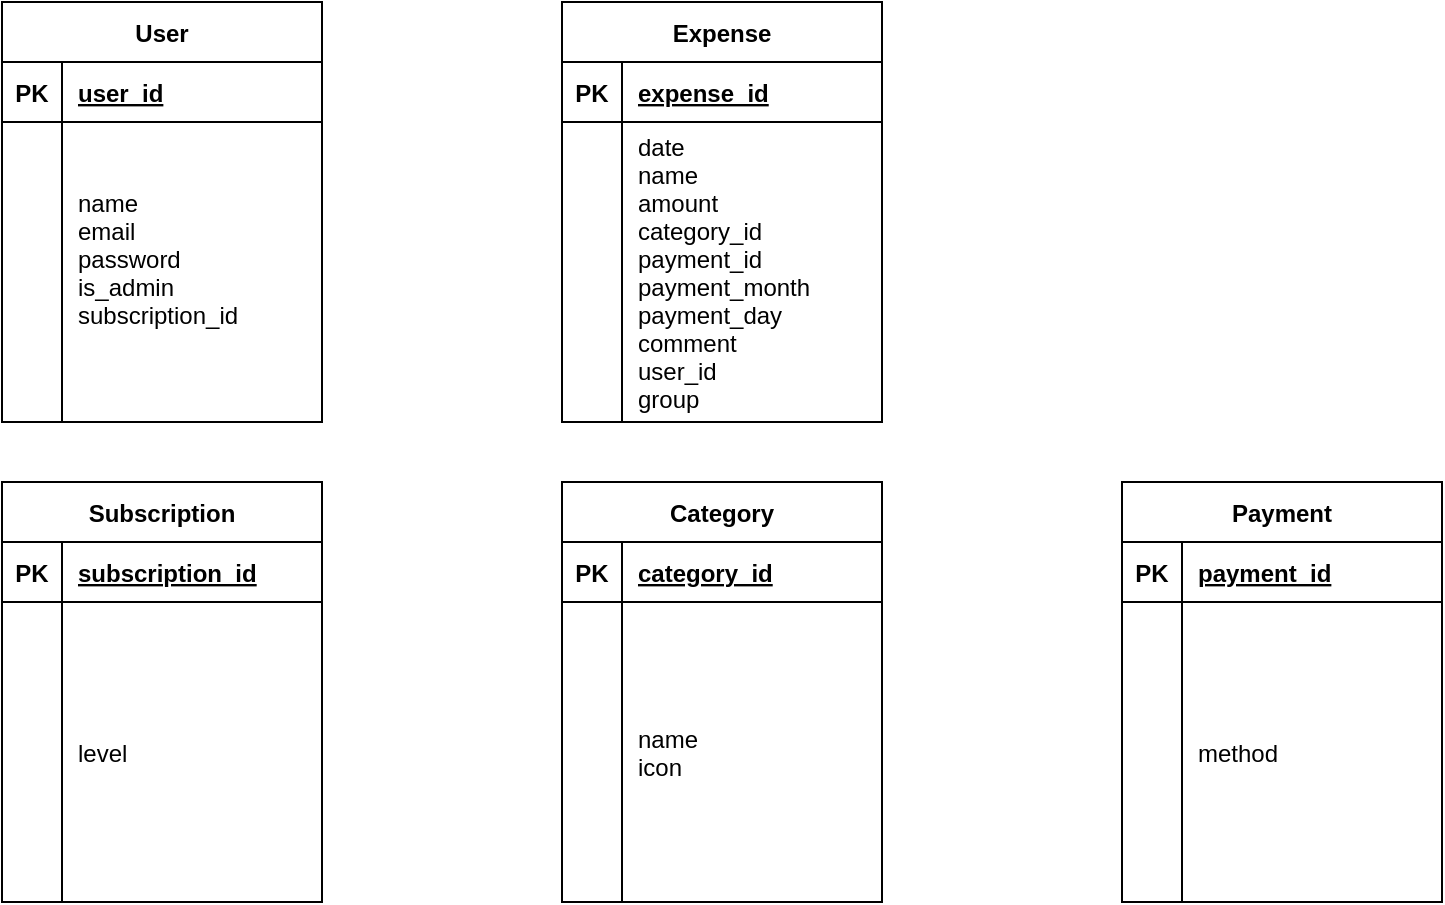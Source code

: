 <mxfile version="22.1.21" type="device">
  <diagram id="R2lEEEUBdFMjLlhIrx00" name="Page-1">
    <mxGraphModel dx="1050" dy="522" grid="1" gridSize="10" guides="1" tooltips="1" connect="1" arrows="1" fold="1" page="1" pageScale="1" pageWidth="850" pageHeight="1100" math="0" shadow="0" extFonts="Permanent Marker^https://fonts.googleapis.com/css?family=Permanent+Marker">
      <root>
        <mxCell id="0" />
        <mxCell id="1" parent="0" />
        <mxCell id="C-vyLk0tnHw3VtMMgP7b-23" value="User" style="shape=table;startSize=30;container=1;collapsible=1;childLayout=tableLayout;fixedRows=1;rowLines=0;fontStyle=1;align=center;resizeLast=1;" parent="1" vertex="1">
          <mxGeometry y="120" width="160" height="210" as="geometry" />
        </mxCell>
        <mxCell id="C-vyLk0tnHw3VtMMgP7b-24" value="" style="shape=partialRectangle;collapsible=0;dropTarget=0;pointerEvents=0;fillColor=none;points=[[0,0.5],[1,0.5]];portConstraint=eastwest;top=0;left=0;right=0;bottom=1;" parent="C-vyLk0tnHw3VtMMgP7b-23" vertex="1">
          <mxGeometry y="30" width="160" height="30" as="geometry" />
        </mxCell>
        <mxCell id="C-vyLk0tnHw3VtMMgP7b-25" value="PK" style="shape=partialRectangle;overflow=hidden;connectable=0;fillColor=none;top=0;left=0;bottom=0;right=0;fontStyle=1;" parent="C-vyLk0tnHw3VtMMgP7b-24" vertex="1">
          <mxGeometry width="30" height="30" as="geometry">
            <mxRectangle width="30" height="30" as="alternateBounds" />
          </mxGeometry>
        </mxCell>
        <mxCell id="C-vyLk0tnHw3VtMMgP7b-26" value="user_id" style="shape=partialRectangle;overflow=hidden;connectable=0;fillColor=none;top=0;left=0;bottom=0;right=0;align=left;spacingLeft=6;fontStyle=5;" parent="C-vyLk0tnHw3VtMMgP7b-24" vertex="1">
          <mxGeometry x="30" width="130" height="30" as="geometry">
            <mxRectangle width="130" height="30" as="alternateBounds" />
          </mxGeometry>
        </mxCell>
        <mxCell id="C-vyLk0tnHw3VtMMgP7b-27" value="" style="shape=partialRectangle;collapsible=0;dropTarget=0;pointerEvents=0;fillColor=none;points=[[0,0.5],[1,0.5]];portConstraint=eastwest;top=0;left=0;right=0;bottom=0;" parent="C-vyLk0tnHw3VtMMgP7b-23" vertex="1">
          <mxGeometry y="60" width="160" height="150" as="geometry" />
        </mxCell>
        <mxCell id="C-vyLk0tnHw3VtMMgP7b-28" value="" style="shape=partialRectangle;overflow=hidden;connectable=0;fillColor=none;top=0;left=0;bottom=0;right=0;" parent="C-vyLk0tnHw3VtMMgP7b-27" vertex="1">
          <mxGeometry width="30" height="150" as="geometry">
            <mxRectangle width="30" height="150" as="alternateBounds" />
          </mxGeometry>
        </mxCell>
        <mxCell id="C-vyLk0tnHw3VtMMgP7b-29" value="name&#xa;email&#xa;password&#xa;is_admin&#xa;subscription_id&#xa;" style="shape=partialRectangle;overflow=hidden;connectable=0;fillColor=none;top=0;left=0;bottom=0;right=0;align=left;spacingLeft=6;" parent="C-vyLk0tnHw3VtMMgP7b-27" vertex="1">
          <mxGeometry x="30" width="130" height="150" as="geometry">
            <mxRectangle width="130" height="150" as="alternateBounds" />
          </mxGeometry>
        </mxCell>
        <mxCell id="KHz1uKhOzh5N2RHGCZKY-1" value="Expense" style="shape=table;startSize=30;container=1;collapsible=1;childLayout=tableLayout;fixedRows=1;rowLines=0;fontStyle=1;align=center;resizeLast=1;" parent="1" vertex="1">
          <mxGeometry x="280" y="120" width="160" height="210" as="geometry" />
        </mxCell>
        <mxCell id="KHz1uKhOzh5N2RHGCZKY-2" value="" style="shape=partialRectangle;collapsible=0;dropTarget=0;pointerEvents=0;fillColor=none;points=[[0,0.5],[1,0.5]];portConstraint=eastwest;top=0;left=0;right=0;bottom=1;" parent="KHz1uKhOzh5N2RHGCZKY-1" vertex="1">
          <mxGeometry y="30" width="160" height="30" as="geometry" />
        </mxCell>
        <mxCell id="KHz1uKhOzh5N2RHGCZKY-3" value="PK" style="shape=partialRectangle;overflow=hidden;connectable=0;fillColor=none;top=0;left=0;bottom=0;right=0;fontStyle=1;" parent="KHz1uKhOzh5N2RHGCZKY-2" vertex="1">
          <mxGeometry width="30" height="30" as="geometry">
            <mxRectangle width="30" height="30" as="alternateBounds" />
          </mxGeometry>
        </mxCell>
        <mxCell id="KHz1uKhOzh5N2RHGCZKY-4" value="expense_id" style="shape=partialRectangle;overflow=hidden;connectable=0;fillColor=none;top=0;left=0;bottom=0;right=0;align=left;spacingLeft=6;fontStyle=5;" parent="KHz1uKhOzh5N2RHGCZKY-2" vertex="1">
          <mxGeometry x="30" width="130" height="30" as="geometry">
            <mxRectangle width="130" height="30" as="alternateBounds" />
          </mxGeometry>
        </mxCell>
        <mxCell id="KHz1uKhOzh5N2RHGCZKY-5" value="" style="shape=partialRectangle;collapsible=0;dropTarget=0;pointerEvents=0;fillColor=none;points=[[0,0.5],[1,0.5]];portConstraint=eastwest;top=0;left=0;right=0;bottom=0;" parent="KHz1uKhOzh5N2RHGCZKY-1" vertex="1">
          <mxGeometry y="60" width="160" height="150" as="geometry" />
        </mxCell>
        <mxCell id="KHz1uKhOzh5N2RHGCZKY-6" value="" style="shape=partialRectangle;overflow=hidden;connectable=0;fillColor=none;top=0;left=0;bottom=0;right=0;" parent="KHz1uKhOzh5N2RHGCZKY-5" vertex="1">
          <mxGeometry width="30" height="150" as="geometry">
            <mxRectangle width="30" height="150" as="alternateBounds" />
          </mxGeometry>
        </mxCell>
        <mxCell id="KHz1uKhOzh5N2RHGCZKY-7" value="date&#xa;name&#xa;amount&#xa;category_id&#xa;payment_id&#xa;payment_month&#xa;payment_day&#xa;comment&#xa;user_id&#xa;group" style="shape=partialRectangle;overflow=hidden;connectable=0;fillColor=none;top=0;left=0;bottom=0;right=0;align=left;spacingLeft=6;" parent="KHz1uKhOzh5N2RHGCZKY-5" vertex="1">
          <mxGeometry x="30" width="130" height="150" as="geometry">
            <mxRectangle width="130" height="150" as="alternateBounds" />
          </mxGeometry>
        </mxCell>
        <mxCell id="KHz1uKhOzh5N2RHGCZKY-8" value="Category" style="shape=table;startSize=30;container=1;collapsible=1;childLayout=tableLayout;fixedRows=1;rowLines=0;fontStyle=1;align=center;resizeLast=1;" parent="1" vertex="1">
          <mxGeometry x="280" y="360" width="160" height="210" as="geometry" />
        </mxCell>
        <mxCell id="KHz1uKhOzh5N2RHGCZKY-9" value="" style="shape=partialRectangle;collapsible=0;dropTarget=0;pointerEvents=0;fillColor=none;points=[[0,0.5],[1,0.5]];portConstraint=eastwest;top=0;left=0;right=0;bottom=1;" parent="KHz1uKhOzh5N2RHGCZKY-8" vertex="1">
          <mxGeometry y="30" width="160" height="30" as="geometry" />
        </mxCell>
        <mxCell id="KHz1uKhOzh5N2RHGCZKY-10" value="PK" style="shape=partialRectangle;overflow=hidden;connectable=0;fillColor=none;top=0;left=0;bottom=0;right=0;fontStyle=1;" parent="KHz1uKhOzh5N2RHGCZKY-9" vertex="1">
          <mxGeometry width="30" height="30" as="geometry">
            <mxRectangle width="30" height="30" as="alternateBounds" />
          </mxGeometry>
        </mxCell>
        <mxCell id="KHz1uKhOzh5N2RHGCZKY-11" value="category_id" style="shape=partialRectangle;overflow=hidden;connectable=0;fillColor=none;top=0;left=0;bottom=0;right=0;align=left;spacingLeft=6;fontStyle=5;" parent="KHz1uKhOzh5N2RHGCZKY-9" vertex="1">
          <mxGeometry x="30" width="130" height="30" as="geometry">
            <mxRectangle width="130" height="30" as="alternateBounds" />
          </mxGeometry>
        </mxCell>
        <mxCell id="KHz1uKhOzh5N2RHGCZKY-12" value="" style="shape=partialRectangle;collapsible=0;dropTarget=0;pointerEvents=0;fillColor=none;points=[[0,0.5],[1,0.5]];portConstraint=eastwest;top=0;left=0;right=0;bottom=0;" parent="KHz1uKhOzh5N2RHGCZKY-8" vertex="1">
          <mxGeometry y="60" width="160" height="150" as="geometry" />
        </mxCell>
        <mxCell id="KHz1uKhOzh5N2RHGCZKY-13" value="" style="shape=partialRectangle;overflow=hidden;connectable=0;fillColor=none;top=0;left=0;bottom=0;right=0;" parent="KHz1uKhOzh5N2RHGCZKY-12" vertex="1">
          <mxGeometry width="30" height="150" as="geometry">
            <mxRectangle width="30" height="150" as="alternateBounds" />
          </mxGeometry>
        </mxCell>
        <mxCell id="KHz1uKhOzh5N2RHGCZKY-14" value="name&#xa;icon" style="shape=partialRectangle;overflow=hidden;connectable=0;fillColor=none;top=0;left=0;bottom=0;right=0;align=left;spacingLeft=6;" parent="KHz1uKhOzh5N2RHGCZKY-12" vertex="1">
          <mxGeometry x="30" width="130" height="150" as="geometry">
            <mxRectangle width="130" height="150" as="alternateBounds" />
          </mxGeometry>
        </mxCell>
        <mxCell id="KHz1uKhOzh5N2RHGCZKY-24" value="Payment" style="shape=table;startSize=30;container=1;collapsible=1;childLayout=tableLayout;fixedRows=1;rowLines=0;fontStyle=1;align=center;resizeLast=1;" parent="1" vertex="1">
          <mxGeometry x="560" y="360" width="160" height="210" as="geometry" />
        </mxCell>
        <mxCell id="KHz1uKhOzh5N2RHGCZKY-25" value="" style="shape=partialRectangle;collapsible=0;dropTarget=0;pointerEvents=0;fillColor=none;points=[[0,0.5],[1,0.5]];portConstraint=eastwest;top=0;left=0;right=0;bottom=1;" parent="KHz1uKhOzh5N2RHGCZKY-24" vertex="1">
          <mxGeometry y="30" width="160" height="30" as="geometry" />
        </mxCell>
        <mxCell id="KHz1uKhOzh5N2RHGCZKY-26" value="PK" style="shape=partialRectangle;overflow=hidden;connectable=0;fillColor=none;top=0;left=0;bottom=0;right=0;fontStyle=1;" parent="KHz1uKhOzh5N2RHGCZKY-25" vertex="1">
          <mxGeometry width="30" height="30" as="geometry">
            <mxRectangle width="30" height="30" as="alternateBounds" />
          </mxGeometry>
        </mxCell>
        <mxCell id="KHz1uKhOzh5N2RHGCZKY-27" value="payment_id" style="shape=partialRectangle;overflow=hidden;connectable=0;fillColor=none;top=0;left=0;bottom=0;right=0;align=left;spacingLeft=6;fontStyle=5;" parent="KHz1uKhOzh5N2RHGCZKY-25" vertex="1">
          <mxGeometry x="30" width="130" height="30" as="geometry">
            <mxRectangle width="130" height="30" as="alternateBounds" />
          </mxGeometry>
        </mxCell>
        <mxCell id="KHz1uKhOzh5N2RHGCZKY-28" value="" style="shape=partialRectangle;collapsible=0;dropTarget=0;pointerEvents=0;fillColor=none;points=[[0,0.5],[1,0.5]];portConstraint=eastwest;top=0;left=0;right=0;bottom=0;" parent="KHz1uKhOzh5N2RHGCZKY-24" vertex="1">
          <mxGeometry y="60" width="160" height="150" as="geometry" />
        </mxCell>
        <mxCell id="KHz1uKhOzh5N2RHGCZKY-29" value="" style="shape=partialRectangle;overflow=hidden;connectable=0;fillColor=none;top=0;left=0;bottom=0;right=0;" parent="KHz1uKhOzh5N2RHGCZKY-28" vertex="1">
          <mxGeometry width="30" height="150" as="geometry">
            <mxRectangle width="30" height="150" as="alternateBounds" />
          </mxGeometry>
        </mxCell>
        <mxCell id="KHz1uKhOzh5N2RHGCZKY-30" value="method" style="shape=partialRectangle;overflow=hidden;connectable=0;fillColor=none;top=0;left=0;bottom=0;right=0;align=left;spacingLeft=6;" parent="KHz1uKhOzh5N2RHGCZKY-28" vertex="1">
          <mxGeometry x="30" width="130" height="150" as="geometry">
            <mxRectangle width="130" height="150" as="alternateBounds" />
          </mxGeometry>
        </mxCell>
        <mxCell id="ECLxkXIvFZiw10Rmb6nR-1" value="Subscription" style="shape=table;startSize=30;container=1;collapsible=1;childLayout=tableLayout;fixedRows=1;rowLines=0;fontStyle=1;align=center;resizeLast=1;" vertex="1" parent="1">
          <mxGeometry y="360" width="160" height="210" as="geometry" />
        </mxCell>
        <mxCell id="ECLxkXIvFZiw10Rmb6nR-2" value="" style="shape=partialRectangle;collapsible=0;dropTarget=0;pointerEvents=0;fillColor=none;points=[[0,0.5],[1,0.5]];portConstraint=eastwest;top=0;left=0;right=0;bottom=1;" vertex="1" parent="ECLxkXIvFZiw10Rmb6nR-1">
          <mxGeometry y="30" width="160" height="30" as="geometry" />
        </mxCell>
        <mxCell id="ECLxkXIvFZiw10Rmb6nR-3" value="PK" style="shape=partialRectangle;overflow=hidden;connectable=0;fillColor=none;top=0;left=0;bottom=0;right=0;fontStyle=1;" vertex="1" parent="ECLxkXIvFZiw10Rmb6nR-2">
          <mxGeometry width="30" height="30" as="geometry">
            <mxRectangle width="30" height="30" as="alternateBounds" />
          </mxGeometry>
        </mxCell>
        <mxCell id="ECLxkXIvFZiw10Rmb6nR-4" value="subscription_id" style="shape=partialRectangle;overflow=hidden;connectable=0;fillColor=none;top=0;left=0;bottom=0;right=0;align=left;spacingLeft=6;fontStyle=5;" vertex="1" parent="ECLxkXIvFZiw10Rmb6nR-2">
          <mxGeometry x="30" width="130" height="30" as="geometry">
            <mxRectangle width="130" height="30" as="alternateBounds" />
          </mxGeometry>
        </mxCell>
        <mxCell id="ECLxkXIvFZiw10Rmb6nR-5" value="" style="shape=partialRectangle;collapsible=0;dropTarget=0;pointerEvents=0;fillColor=none;points=[[0,0.5],[1,0.5]];portConstraint=eastwest;top=0;left=0;right=0;bottom=0;" vertex="1" parent="ECLxkXIvFZiw10Rmb6nR-1">
          <mxGeometry y="60" width="160" height="150" as="geometry" />
        </mxCell>
        <mxCell id="ECLxkXIvFZiw10Rmb6nR-6" value="" style="shape=partialRectangle;overflow=hidden;connectable=0;fillColor=none;top=0;left=0;bottom=0;right=0;" vertex="1" parent="ECLxkXIvFZiw10Rmb6nR-5">
          <mxGeometry width="30" height="150" as="geometry">
            <mxRectangle width="30" height="150" as="alternateBounds" />
          </mxGeometry>
        </mxCell>
        <mxCell id="ECLxkXIvFZiw10Rmb6nR-7" value="level" style="shape=partialRectangle;overflow=hidden;connectable=0;fillColor=none;top=0;left=0;bottom=0;right=0;align=left;spacingLeft=6;" vertex="1" parent="ECLxkXIvFZiw10Rmb6nR-5">
          <mxGeometry x="30" width="130" height="150" as="geometry">
            <mxRectangle width="130" height="150" as="alternateBounds" />
          </mxGeometry>
        </mxCell>
      </root>
    </mxGraphModel>
  </diagram>
</mxfile>
